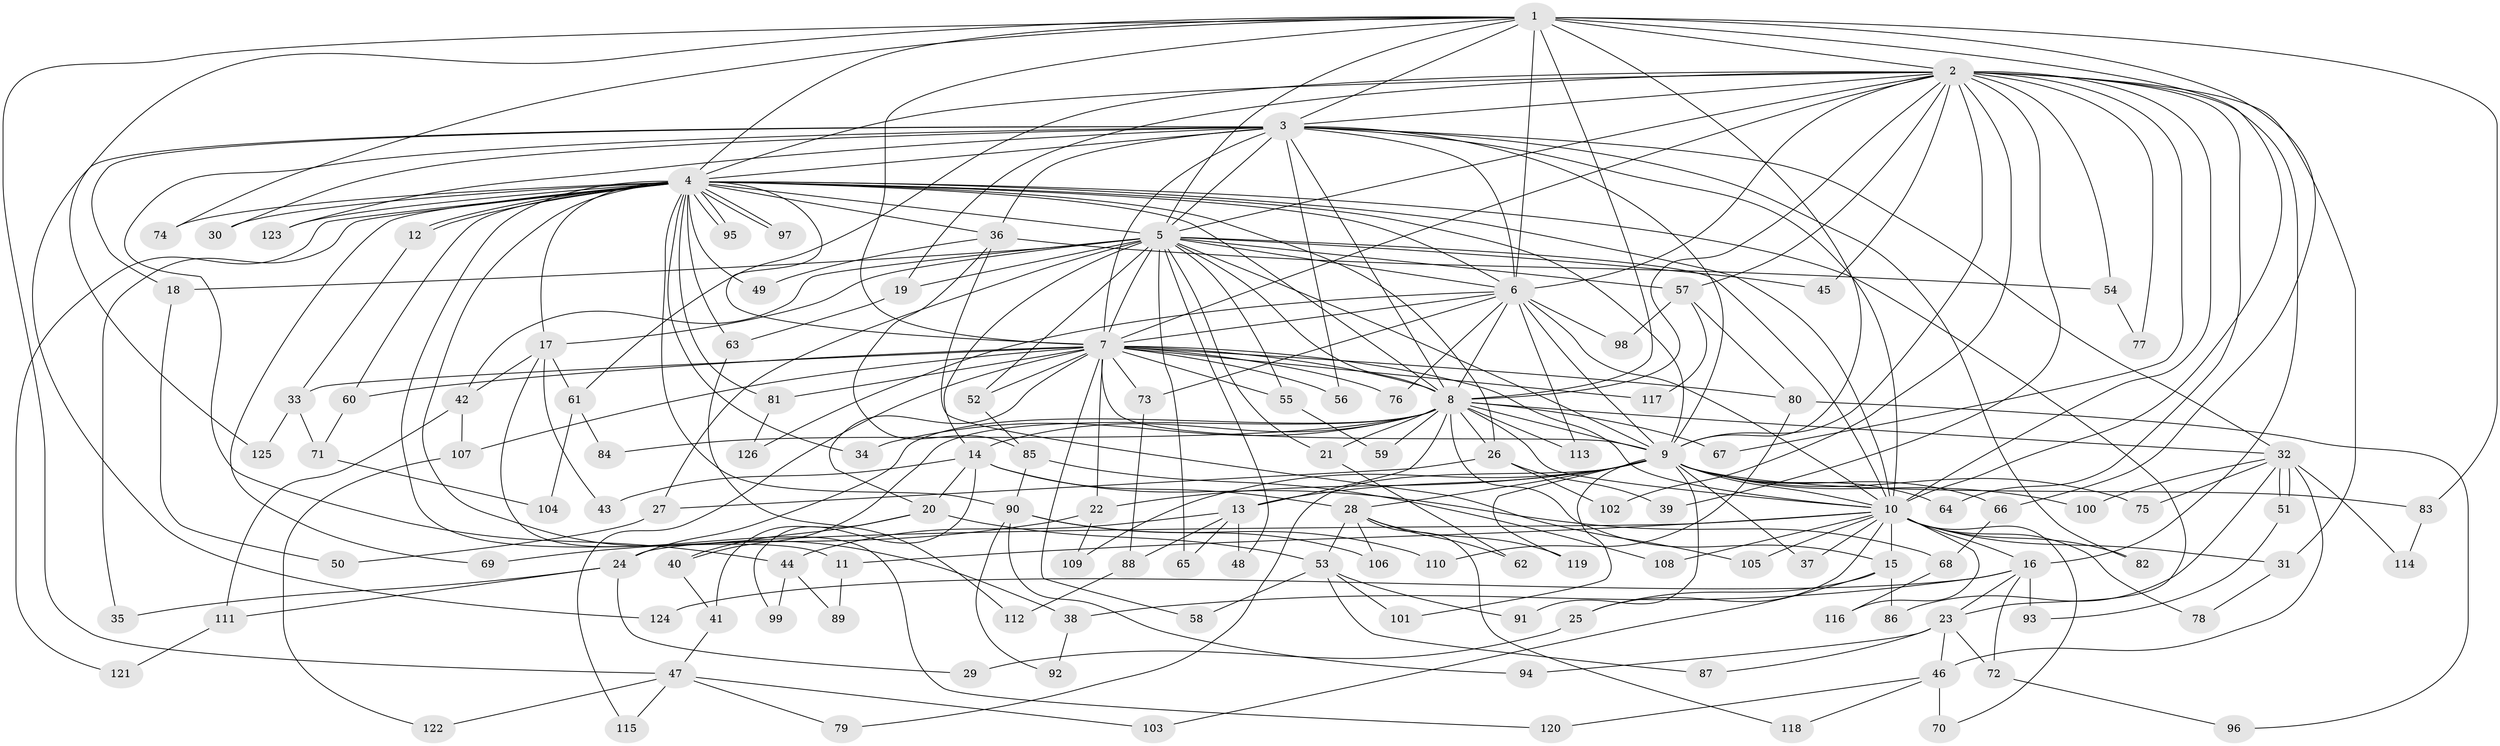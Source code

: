 // Generated by graph-tools (version 1.1) at 2025/34/03/09/25 02:34:55]
// undirected, 126 vertices, 277 edges
graph export_dot {
graph [start="1"]
  node [color=gray90,style=filled];
  1;
  2;
  3;
  4;
  5;
  6;
  7;
  8;
  9;
  10;
  11;
  12;
  13;
  14;
  15;
  16;
  17;
  18;
  19;
  20;
  21;
  22;
  23;
  24;
  25;
  26;
  27;
  28;
  29;
  30;
  31;
  32;
  33;
  34;
  35;
  36;
  37;
  38;
  39;
  40;
  41;
  42;
  43;
  44;
  45;
  46;
  47;
  48;
  49;
  50;
  51;
  52;
  53;
  54;
  55;
  56;
  57;
  58;
  59;
  60;
  61;
  62;
  63;
  64;
  65;
  66;
  67;
  68;
  69;
  70;
  71;
  72;
  73;
  74;
  75;
  76;
  77;
  78;
  79;
  80;
  81;
  82;
  83;
  84;
  85;
  86;
  87;
  88;
  89;
  90;
  91;
  92;
  93;
  94;
  95;
  96;
  97;
  98;
  99;
  100;
  101;
  102;
  103;
  104;
  105;
  106;
  107;
  108;
  109;
  110;
  111;
  112;
  113;
  114;
  115;
  116;
  117;
  118;
  119;
  120;
  121;
  122;
  123;
  124;
  125;
  126;
  1 -- 2;
  1 -- 3;
  1 -- 4;
  1 -- 5;
  1 -- 6;
  1 -- 7;
  1 -- 8;
  1 -- 9;
  1 -- 10;
  1 -- 47;
  1 -- 66;
  1 -- 74;
  1 -- 83;
  1 -- 125;
  2 -- 3;
  2 -- 4;
  2 -- 5;
  2 -- 6;
  2 -- 7;
  2 -- 8;
  2 -- 9;
  2 -- 10;
  2 -- 16;
  2 -- 19;
  2 -- 31;
  2 -- 39;
  2 -- 45;
  2 -- 54;
  2 -- 57;
  2 -- 61;
  2 -- 64;
  2 -- 67;
  2 -- 77;
  2 -- 102;
  3 -- 4;
  3 -- 5;
  3 -- 6;
  3 -- 7;
  3 -- 8;
  3 -- 9;
  3 -- 10;
  3 -- 18;
  3 -- 30;
  3 -- 32;
  3 -- 36;
  3 -- 44;
  3 -- 56;
  3 -- 82;
  3 -- 123;
  3 -- 124;
  4 -- 5;
  4 -- 6;
  4 -- 7;
  4 -- 8;
  4 -- 9;
  4 -- 10;
  4 -- 11;
  4 -- 12;
  4 -- 12;
  4 -- 17;
  4 -- 23;
  4 -- 26;
  4 -- 30;
  4 -- 34;
  4 -- 35;
  4 -- 36;
  4 -- 38;
  4 -- 49;
  4 -- 60;
  4 -- 63;
  4 -- 69;
  4 -- 74;
  4 -- 81;
  4 -- 90;
  4 -- 95;
  4 -- 95;
  4 -- 97;
  4 -- 97;
  4 -- 121;
  4 -- 123;
  5 -- 6;
  5 -- 7;
  5 -- 8;
  5 -- 9;
  5 -- 10;
  5 -- 14;
  5 -- 17;
  5 -- 18;
  5 -- 19;
  5 -- 21;
  5 -- 27;
  5 -- 42;
  5 -- 45;
  5 -- 48;
  5 -- 52;
  5 -- 55;
  5 -- 57;
  5 -- 65;
  6 -- 7;
  6 -- 8;
  6 -- 9;
  6 -- 10;
  6 -- 73;
  6 -- 76;
  6 -- 98;
  6 -- 113;
  6 -- 126;
  7 -- 8;
  7 -- 9;
  7 -- 10;
  7 -- 20;
  7 -- 22;
  7 -- 33;
  7 -- 52;
  7 -- 55;
  7 -- 56;
  7 -- 58;
  7 -- 60;
  7 -- 73;
  7 -- 76;
  7 -- 80;
  7 -- 81;
  7 -- 107;
  7 -- 115;
  7 -- 117;
  8 -- 9;
  8 -- 10;
  8 -- 13;
  8 -- 14;
  8 -- 15;
  8 -- 21;
  8 -- 24;
  8 -- 26;
  8 -- 32;
  8 -- 34;
  8 -- 40;
  8 -- 59;
  8 -- 67;
  8 -- 84;
  8 -- 113;
  9 -- 10;
  9 -- 13;
  9 -- 22;
  9 -- 28;
  9 -- 37;
  9 -- 64;
  9 -- 66;
  9 -- 75;
  9 -- 79;
  9 -- 83;
  9 -- 91;
  9 -- 100;
  9 -- 101;
  9 -- 109;
  9 -- 119;
  10 -- 11;
  10 -- 15;
  10 -- 16;
  10 -- 24;
  10 -- 25;
  10 -- 31;
  10 -- 37;
  10 -- 70;
  10 -- 78;
  10 -- 82;
  10 -- 105;
  10 -- 108;
  10 -- 116;
  11 -- 89;
  12 -- 33;
  13 -- 44;
  13 -- 48;
  13 -- 65;
  13 -- 88;
  14 -- 20;
  14 -- 28;
  14 -- 43;
  14 -- 68;
  14 -- 99;
  15 -- 25;
  15 -- 86;
  15 -- 103;
  16 -- 23;
  16 -- 38;
  16 -- 72;
  16 -- 93;
  16 -- 124;
  17 -- 42;
  17 -- 43;
  17 -- 61;
  17 -- 120;
  18 -- 50;
  19 -- 63;
  20 -- 40;
  20 -- 41;
  20 -- 53;
  21 -- 62;
  22 -- 69;
  22 -- 109;
  23 -- 46;
  23 -- 72;
  23 -- 87;
  23 -- 94;
  24 -- 29;
  24 -- 35;
  24 -- 111;
  25 -- 29;
  26 -- 27;
  26 -- 39;
  26 -- 102;
  27 -- 50;
  28 -- 53;
  28 -- 62;
  28 -- 106;
  28 -- 118;
  28 -- 119;
  31 -- 78;
  32 -- 46;
  32 -- 51;
  32 -- 51;
  32 -- 75;
  32 -- 86;
  32 -- 100;
  32 -- 114;
  33 -- 71;
  33 -- 125;
  36 -- 49;
  36 -- 54;
  36 -- 85;
  36 -- 105;
  38 -- 92;
  40 -- 41;
  41 -- 47;
  42 -- 107;
  42 -- 111;
  44 -- 89;
  44 -- 99;
  46 -- 70;
  46 -- 118;
  46 -- 120;
  47 -- 79;
  47 -- 103;
  47 -- 115;
  47 -- 122;
  51 -- 93;
  52 -- 85;
  53 -- 58;
  53 -- 87;
  53 -- 91;
  53 -- 101;
  54 -- 77;
  55 -- 59;
  57 -- 80;
  57 -- 98;
  57 -- 117;
  60 -- 71;
  61 -- 84;
  61 -- 104;
  63 -- 112;
  66 -- 68;
  68 -- 116;
  71 -- 104;
  72 -- 96;
  73 -- 88;
  80 -- 96;
  80 -- 110;
  81 -- 126;
  83 -- 114;
  85 -- 90;
  85 -- 108;
  88 -- 112;
  90 -- 92;
  90 -- 94;
  90 -- 106;
  90 -- 110;
  107 -- 122;
  111 -- 121;
}
